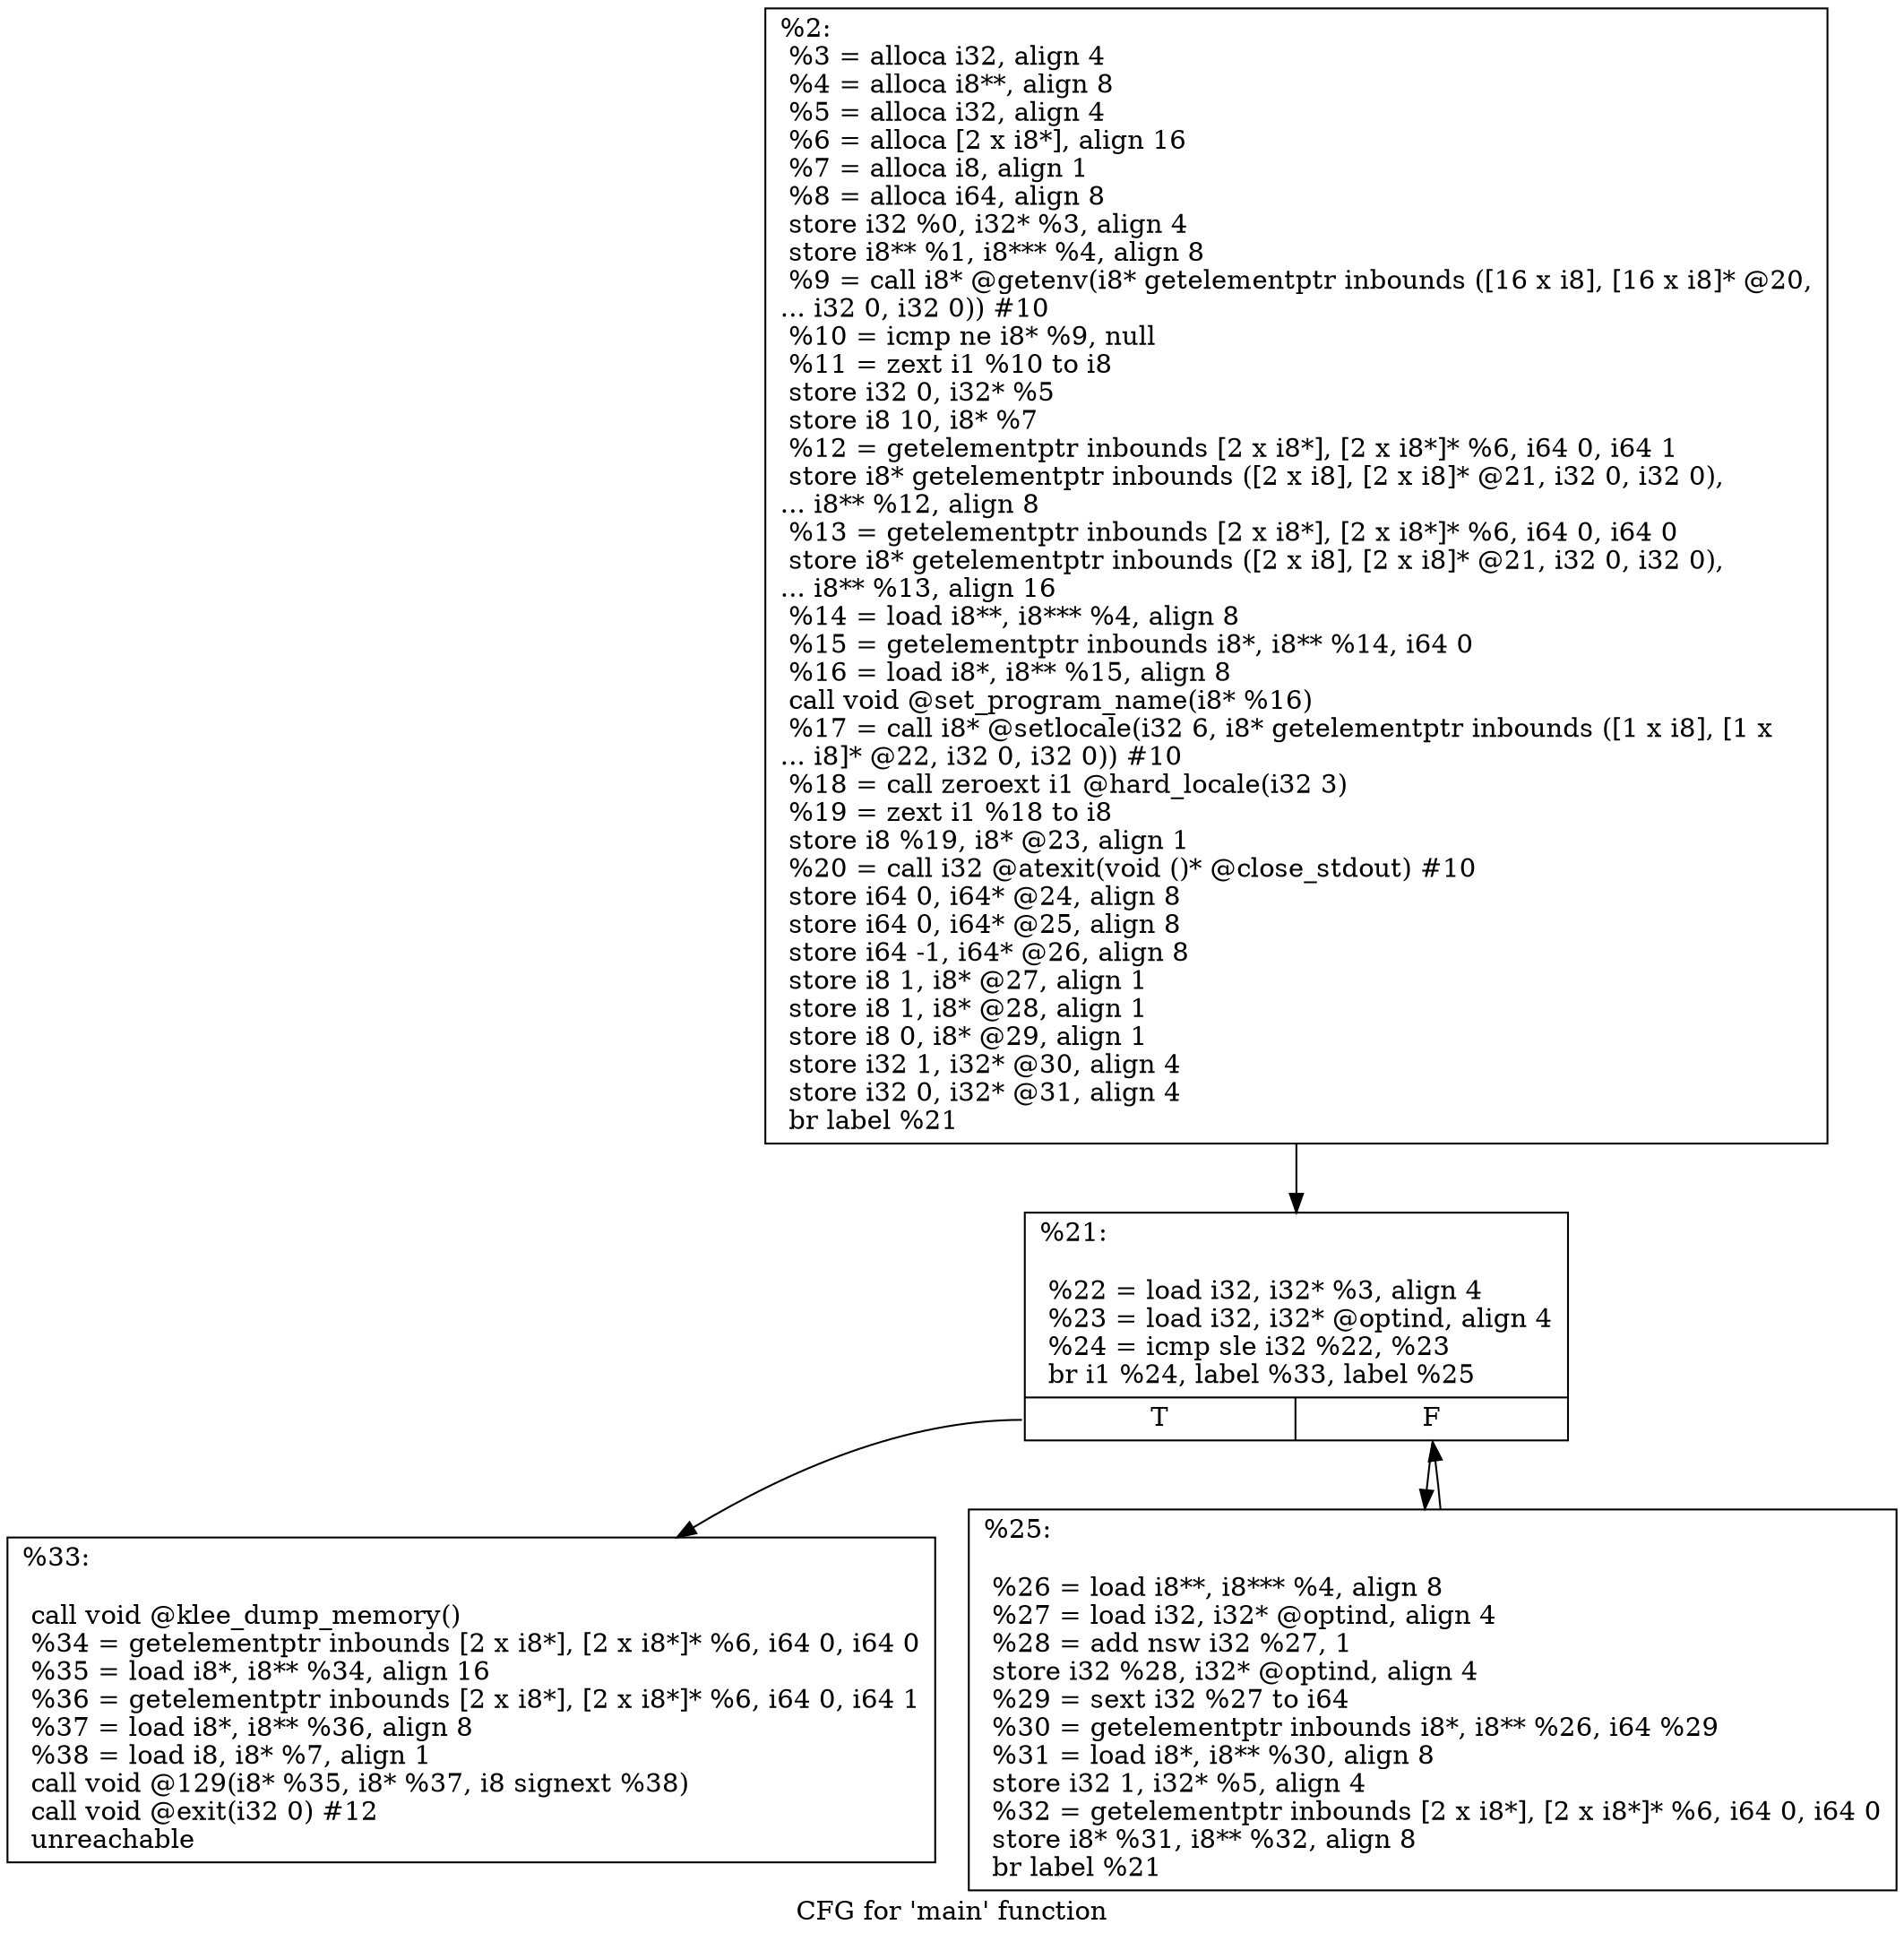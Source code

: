 digraph "CFG for 'main' function" {
	label="CFG for 'main' function";

	Node0x4aaa970 [shape=record,label="{%2:\l  %3 = alloca i32, align 4\l  %4 = alloca i8**, align 8\l  %5 = alloca i32, align 4\l  %6 = alloca [2 x i8*], align 16\l  %7 = alloca i8, align 1\l  %8 = alloca i64, align 8\l  store i32 %0, i32* %3, align 4\l  store i8** %1, i8*** %4, align 8\l  %9 = call i8* @getenv(i8* getelementptr inbounds ([16 x i8], [16 x i8]* @20,\l... i32 0, i32 0)) #10\l  %10 = icmp ne i8* %9, null\l  %11 = zext i1 %10 to i8\l  store i32 0, i32* %5\l  store i8 10, i8* %7\l  %12 = getelementptr inbounds [2 x i8*], [2 x i8*]* %6, i64 0, i64 1\l  store i8* getelementptr inbounds ([2 x i8], [2 x i8]* @21, i32 0, i32 0),\l... i8** %12, align 8\l  %13 = getelementptr inbounds [2 x i8*], [2 x i8*]* %6, i64 0, i64 0\l  store i8* getelementptr inbounds ([2 x i8], [2 x i8]* @21, i32 0, i32 0),\l... i8** %13, align 16\l  %14 = load i8**, i8*** %4, align 8\l  %15 = getelementptr inbounds i8*, i8** %14, i64 0\l  %16 = load i8*, i8** %15, align 8\l  call void @set_program_name(i8* %16)\l  %17 = call i8* @setlocale(i32 6, i8* getelementptr inbounds ([1 x i8], [1 x\l... i8]* @22, i32 0, i32 0)) #10\l  %18 = call zeroext i1 @hard_locale(i32 3)\l  %19 = zext i1 %18 to i8\l  store i8 %19, i8* @23, align 1\l  %20 = call i32 @atexit(void ()* @close_stdout) #10\l  store i64 0, i64* @24, align 8\l  store i64 0, i64* @25, align 8\l  store i64 -1, i64* @26, align 8\l  store i8 1, i8* @27, align 1\l  store i8 1, i8* @28, align 1\l  store i8 0, i8* @29, align 1\l  store i32 1, i32* @30, align 4\l  store i32 0, i32* @31, align 4\l  br label %21\l}"];
	Node0x4aaa970 -> Node0x4aaa9c0;
	Node0x4aaa9c0 [shape=record,label="{%21:\l\l  %22 = load i32, i32* %3, align 4\l  %23 = load i32, i32* @optind, align 4\l  %24 = icmp sle i32 %22, %23\l  br i1 %24, label %33, label %25\l|{<s0>T|<s1>F}}"];
	Node0x4aaa9c0:s0 -> Node0x4aaaa60;
	Node0x4aaa9c0:s1 -> Node0x4aaaa10;
	Node0x4aaaa10 [shape=record,label="{%25:\l\l  %26 = load i8**, i8*** %4, align 8\l  %27 = load i32, i32* @optind, align 4\l  %28 = add nsw i32 %27, 1\l  store i32 %28, i32* @optind, align 4\l  %29 = sext i32 %27 to i64\l  %30 = getelementptr inbounds i8*, i8** %26, i64 %29\l  %31 = load i8*, i8** %30, align 8\l  store i32 1, i32* %5, align 4\l  %32 = getelementptr inbounds [2 x i8*], [2 x i8*]* %6, i64 0, i64 0\l  store i8* %31, i8** %32, align 8\l  br label %21\l}"];
	Node0x4aaaa10 -> Node0x4aaa9c0;
	Node0x4aaaa60 [shape=record,label="{%33:\l\l  call void @klee_dump_memory()\l  %34 = getelementptr inbounds [2 x i8*], [2 x i8*]* %6, i64 0, i64 0\l  %35 = load i8*, i8** %34, align 16\l  %36 = getelementptr inbounds [2 x i8*], [2 x i8*]* %6, i64 0, i64 1\l  %37 = load i8*, i8** %36, align 8\l  %38 = load i8, i8* %7, align 1\l  call void @129(i8* %35, i8* %37, i8 signext %38)\l  call void @exit(i32 0) #12\l  unreachable\l}"];
}
